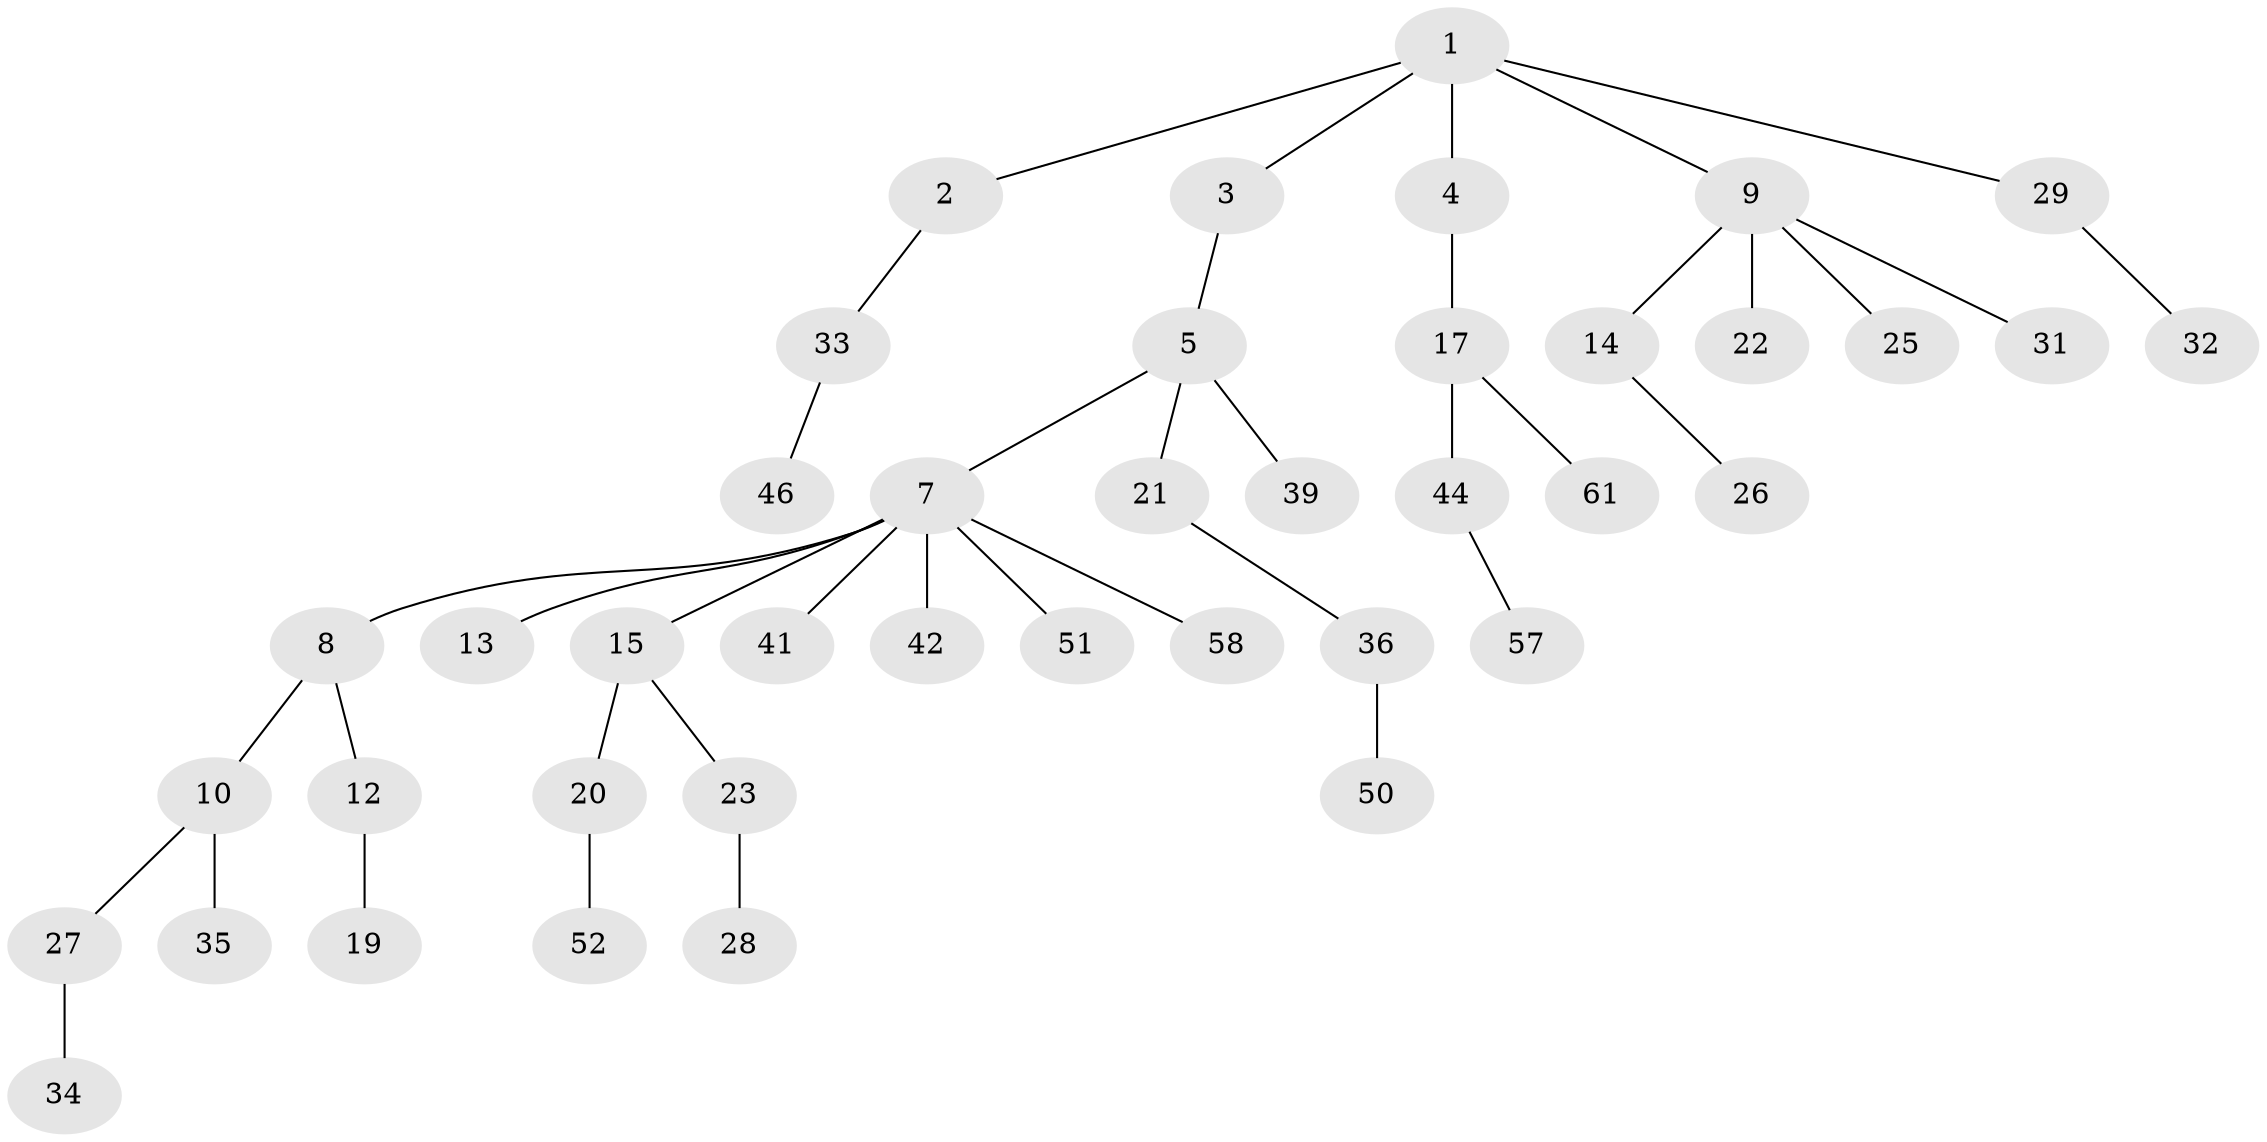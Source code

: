 // Generated by graph-tools (version 1.1) at 2025/52/02/27/25 19:52:12]
// undirected, 41 vertices, 40 edges
graph export_dot {
graph [start="1"]
  node [color=gray90,style=filled];
  1 [super="+6"];
  2 [super="+45"];
  3 [super="+38"];
  4;
  5 [super="+37"];
  7 [super="+11"];
  8 [super="+18"];
  9 [super="+53"];
  10 [super="+16"];
  12 [super="+49"];
  13 [super="+55"];
  14;
  15;
  17 [super="+59"];
  19;
  20 [super="+30"];
  21 [super="+43"];
  22 [super="+54"];
  23 [super="+24"];
  25;
  26 [super="+60"];
  27 [super="+40"];
  28;
  29;
  31;
  32 [super="+48"];
  33 [super="+56"];
  34;
  35;
  36;
  39;
  41;
  42;
  44 [super="+47"];
  46;
  50;
  51;
  52;
  57;
  58;
  61;
  1 -- 2;
  1 -- 3;
  1 -- 4;
  1 -- 29;
  1 -- 9;
  2 -- 33;
  3 -- 5;
  4 -- 17;
  5 -- 7;
  5 -- 21;
  5 -- 39;
  7 -- 8;
  7 -- 58;
  7 -- 51;
  7 -- 41;
  7 -- 42;
  7 -- 13;
  7 -- 15;
  8 -- 10;
  8 -- 12;
  9 -- 14;
  9 -- 22;
  9 -- 25;
  9 -- 31;
  10 -- 27;
  10 -- 35;
  12 -- 19;
  14 -- 26;
  15 -- 20;
  15 -- 23;
  17 -- 44;
  17 -- 61;
  20 -- 52;
  21 -- 36;
  23 -- 28;
  27 -- 34;
  29 -- 32;
  33 -- 46;
  36 -- 50;
  44 -- 57;
}
